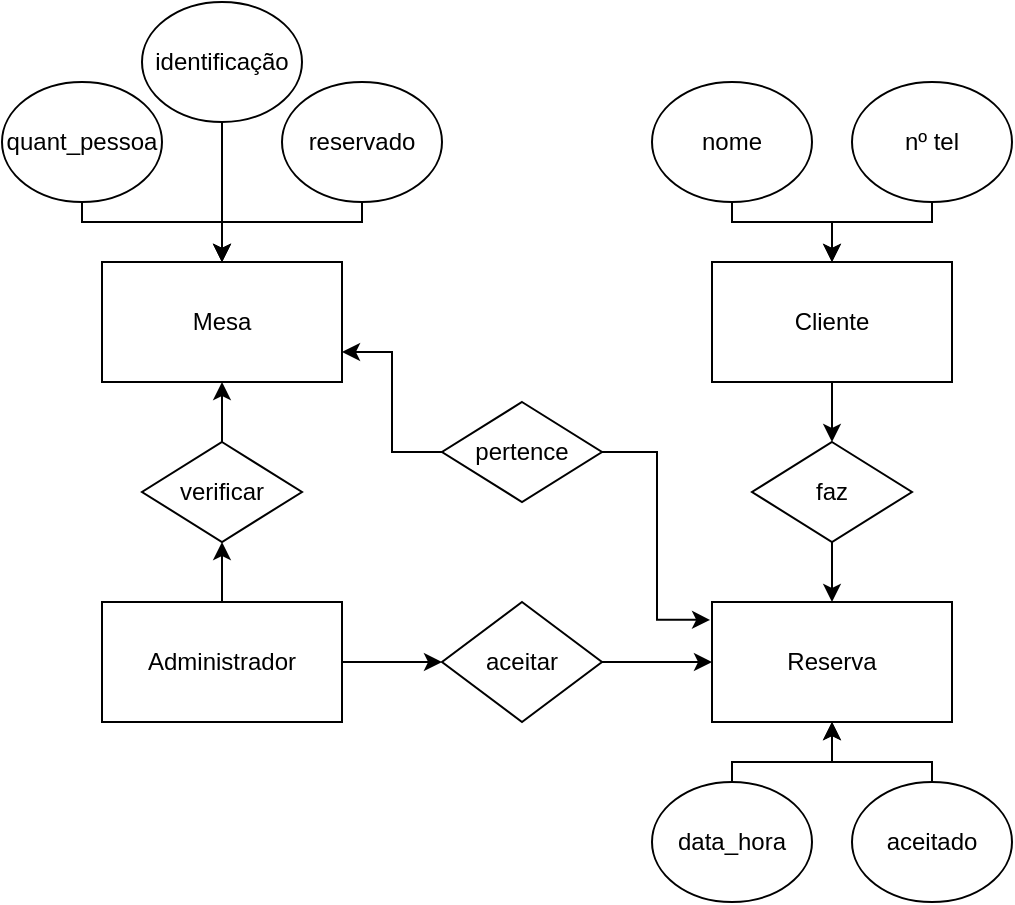 <mxfile version="24.4.13" type="device">
  <diagram name="Page-1" id="r9-HM__5Ni34Kxt1TRO8">
    <mxGraphModel dx="669" dy="608" grid="1" gridSize="10" guides="1" tooltips="1" connect="1" arrows="1" fold="1" page="1" pageScale="1" pageWidth="850" pageHeight="1100" math="0" shadow="0">
      <root>
        <mxCell id="0" />
        <mxCell id="1" parent="0" />
        <mxCell id="9IBz4StUfpka1d_MEgDK-1" value="&lt;div&gt;Mesa&lt;/div&gt;" style="rounded=0;whiteSpace=wrap;html=1;" vertex="1" parent="1">
          <mxGeometry x="100" y="390" width="120" height="60" as="geometry" />
        </mxCell>
        <mxCell id="9IBz4StUfpka1d_MEgDK-7" style="edgeStyle=orthogonalEdgeStyle;rounded=0;orthogonalLoop=1;jettySize=auto;html=1;exitX=0.5;exitY=1;exitDx=0;exitDy=0;" edge="1" parent="1" source="9IBz4StUfpka1d_MEgDK-2">
          <mxGeometry relative="1" as="geometry">
            <mxPoint x="160" y="390" as="targetPoint" />
            <Array as="points">
              <mxPoint x="230" y="370" />
              <mxPoint x="160" y="370" />
            </Array>
          </mxGeometry>
        </mxCell>
        <mxCell id="9IBz4StUfpka1d_MEgDK-2" value="reservado" style="ellipse;whiteSpace=wrap;html=1;" vertex="1" parent="1">
          <mxGeometry x="190" y="300" width="80" height="60" as="geometry" />
        </mxCell>
        <mxCell id="9IBz4StUfpka1d_MEgDK-6" style="edgeStyle=orthogonalEdgeStyle;rounded=0;orthogonalLoop=1;jettySize=auto;html=1;exitX=0.5;exitY=1;exitDx=0;exitDy=0;entryX=0.5;entryY=0;entryDx=0;entryDy=0;" edge="1" parent="1" source="9IBz4StUfpka1d_MEgDK-4" target="9IBz4StUfpka1d_MEgDK-1">
          <mxGeometry relative="1" as="geometry">
            <Array as="points">
              <mxPoint x="90" y="370" />
              <mxPoint x="160" y="370" />
            </Array>
          </mxGeometry>
        </mxCell>
        <mxCell id="9IBz4StUfpka1d_MEgDK-4" value="quant_pessoa" style="ellipse;whiteSpace=wrap;html=1;" vertex="1" parent="1">
          <mxGeometry x="50" y="300" width="80" height="60" as="geometry" />
        </mxCell>
        <mxCell id="9IBz4StUfpka1d_MEgDK-44" style="edgeStyle=orthogonalEdgeStyle;rounded=0;orthogonalLoop=1;jettySize=auto;html=1;entryX=0.5;entryY=0;entryDx=0;entryDy=0;" edge="1" parent="1" source="9IBz4StUfpka1d_MEgDK-10" target="9IBz4StUfpka1d_MEgDK-43">
          <mxGeometry relative="1" as="geometry" />
        </mxCell>
        <mxCell id="9IBz4StUfpka1d_MEgDK-10" value="Cliente" style="rounded=0;whiteSpace=wrap;html=1;" vertex="1" parent="1">
          <mxGeometry x="405" y="390" width="120" height="60" as="geometry" />
        </mxCell>
        <mxCell id="9IBz4StUfpka1d_MEgDK-13" style="edgeStyle=orthogonalEdgeStyle;rounded=0;orthogonalLoop=1;jettySize=auto;html=1;entryX=0.5;entryY=0;entryDx=0;entryDy=0;" edge="1" parent="1" source="9IBz4StUfpka1d_MEgDK-11" target="9IBz4StUfpka1d_MEgDK-10">
          <mxGeometry relative="1" as="geometry">
            <Array as="points">
              <mxPoint x="415" y="370" />
              <mxPoint x="465" y="370" />
            </Array>
          </mxGeometry>
        </mxCell>
        <mxCell id="9IBz4StUfpka1d_MEgDK-11" value="nome" style="ellipse;whiteSpace=wrap;html=1;" vertex="1" parent="1">
          <mxGeometry x="375" y="300" width="80" height="60" as="geometry" />
        </mxCell>
        <mxCell id="9IBz4StUfpka1d_MEgDK-25" style="edgeStyle=orthogonalEdgeStyle;rounded=0;orthogonalLoop=1;jettySize=auto;html=1;entryX=0.5;entryY=0;entryDx=0;entryDy=0;" edge="1" parent="1" source="9IBz4StUfpka1d_MEgDK-12" target="9IBz4StUfpka1d_MEgDK-10">
          <mxGeometry relative="1" as="geometry">
            <Array as="points">
              <mxPoint x="515" y="370" />
              <mxPoint x="465" y="370" />
            </Array>
          </mxGeometry>
        </mxCell>
        <mxCell id="9IBz4StUfpka1d_MEgDK-12" value="nº tel" style="ellipse;whiteSpace=wrap;html=1;" vertex="1" parent="1">
          <mxGeometry x="475" y="300" width="80" height="60" as="geometry" />
        </mxCell>
        <mxCell id="9IBz4StUfpka1d_MEgDK-16" style="edgeStyle=orthogonalEdgeStyle;rounded=0;orthogonalLoop=1;jettySize=auto;html=1;" edge="1" parent="1" source="9IBz4StUfpka1d_MEgDK-15">
          <mxGeometry relative="1" as="geometry">
            <mxPoint x="160" y="390" as="targetPoint" />
          </mxGeometry>
        </mxCell>
        <mxCell id="9IBz4StUfpka1d_MEgDK-15" value="identificação" style="ellipse;whiteSpace=wrap;html=1;" vertex="1" parent="1">
          <mxGeometry x="120" y="260" width="80" height="60" as="geometry" />
        </mxCell>
        <mxCell id="9IBz4StUfpka1d_MEgDK-17" value="Reserva" style="rounded=0;whiteSpace=wrap;html=1;" vertex="1" parent="1">
          <mxGeometry x="405" y="560" width="120" height="60" as="geometry" />
        </mxCell>
        <mxCell id="9IBz4StUfpka1d_MEgDK-47" style="edgeStyle=orthogonalEdgeStyle;rounded=0;orthogonalLoop=1;jettySize=auto;html=1;" edge="1" parent="1" source="9IBz4StUfpka1d_MEgDK-18" target="9IBz4StUfpka1d_MEgDK-17">
          <mxGeometry relative="1" as="geometry">
            <Array as="points">
              <mxPoint x="415" y="640" />
              <mxPoint x="465" y="640" />
            </Array>
          </mxGeometry>
        </mxCell>
        <mxCell id="9IBz4StUfpka1d_MEgDK-18" value="data_hora" style="ellipse;whiteSpace=wrap;html=1;" vertex="1" parent="1">
          <mxGeometry x="375" y="650" width="80" height="60" as="geometry" />
        </mxCell>
        <mxCell id="9IBz4StUfpka1d_MEgDK-21" style="edgeStyle=orthogonalEdgeStyle;rounded=0;orthogonalLoop=1;jettySize=auto;html=1;entryX=0.5;entryY=1;entryDx=0;entryDy=0;" edge="1" parent="1" source="9IBz4StUfpka1d_MEgDK-19" target="9IBz4StUfpka1d_MEgDK-17">
          <mxGeometry relative="1" as="geometry">
            <Array as="points">
              <mxPoint x="515" y="640" />
              <mxPoint x="465" y="640" />
            </Array>
          </mxGeometry>
        </mxCell>
        <mxCell id="9IBz4StUfpka1d_MEgDK-19" value="aceitado" style="ellipse;whiteSpace=wrap;html=1;" vertex="1" parent="1">
          <mxGeometry x="475" y="650" width="80" height="60" as="geometry" />
        </mxCell>
        <mxCell id="9IBz4StUfpka1d_MEgDK-36" style="edgeStyle=orthogonalEdgeStyle;rounded=0;orthogonalLoop=1;jettySize=auto;html=1;entryX=0;entryY=0.5;entryDx=0;entryDy=0;" edge="1" parent="1" source="9IBz4StUfpka1d_MEgDK-32" target="9IBz4StUfpka1d_MEgDK-35">
          <mxGeometry relative="1" as="geometry" />
        </mxCell>
        <mxCell id="9IBz4StUfpka1d_MEgDK-41" style="edgeStyle=orthogonalEdgeStyle;rounded=0;orthogonalLoop=1;jettySize=auto;html=1;entryX=0.5;entryY=1;entryDx=0;entryDy=0;" edge="1" parent="1" source="9IBz4StUfpka1d_MEgDK-32" target="9IBz4StUfpka1d_MEgDK-38">
          <mxGeometry relative="1" as="geometry" />
        </mxCell>
        <mxCell id="9IBz4StUfpka1d_MEgDK-32" value="Administrador" style="rounded=0;whiteSpace=wrap;html=1;" vertex="1" parent="1">
          <mxGeometry x="100" y="560" width="120" height="60" as="geometry" />
        </mxCell>
        <mxCell id="9IBz4StUfpka1d_MEgDK-37" style="edgeStyle=orthogonalEdgeStyle;rounded=0;orthogonalLoop=1;jettySize=auto;html=1;entryX=0;entryY=0.5;entryDx=0;entryDy=0;" edge="1" parent="1" source="9IBz4StUfpka1d_MEgDK-35" target="9IBz4StUfpka1d_MEgDK-17">
          <mxGeometry relative="1" as="geometry" />
        </mxCell>
        <mxCell id="9IBz4StUfpka1d_MEgDK-35" value="aceitar" style="rhombus;whiteSpace=wrap;html=1;" vertex="1" parent="1">
          <mxGeometry x="270" y="560" width="80" height="60" as="geometry" />
        </mxCell>
        <mxCell id="9IBz4StUfpka1d_MEgDK-42" style="edgeStyle=orthogonalEdgeStyle;rounded=0;orthogonalLoop=1;jettySize=auto;html=1;entryX=0.5;entryY=1;entryDx=0;entryDy=0;" edge="1" parent="1" source="9IBz4StUfpka1d_MEgDK-38" target="9IBz4StUfpka1d_MEgDK-1">
          <mxGeometry relative="1" as="geometry" />
        </mxCell>
        <mxCell id="9IBz4StUfpka1d_MEgDK-38" value="verificar" style="rhombus;whiteSpace=wrap;html=1;" vertex="1" parent="1">
          <mxGeometry x="120" y="480" width="80" height="50" as="geometry" />
        </mxCell>
        <mxCell id="9IBz4StUfpka1d_MEgDK-45" style="edgeStyle=orthogonalEdgeStyle;rounded=0;orthogonalLoop=1;jettySize=auto;html=1;entryX=0.5;entryY=0;entryDx=0;entryDy=0;" edge="1" parent="1" source="9IBz4StUfpka1d_MEgDK-43" target="9IBz4StUfpka1d_MEgDK-17">
          <mxGeometry relative="1" as="geometry" />
        </mxCell>
        <mxCell id="9IBz4StUfpka1d_MEgDK-43" value="faz" style="rhombus;whiteSpace=wrap;html=1;" vertex="1" parent="1">
          <mxGeometry x="425" y="480" width="80" height="50" as="geometry" />
        </mxCell>
        <mxCell id="9IBz4StUfpka1d_MEgDK-51" style="edgeStyle=orthogonalEdgeStyle;rounded=0;orthogonalLoop=1;jettySize=auto;html=1;entryX=-0.008;entryY=0.149;entryDx=0;entryDy=0;entryPerimeter=0;" edge="1" parent="1" source="9IBz4StUfpka1d_MEgDK-48" target="9IBz4StUfpka1d_MEgDK-17">
          <mxGeometry relative="1" as="geometry" />
        </mxCell>
        <mxCell id="9IBz4StUfpka1d_MEgDK-52" style="edgeStyle=orthogonalEdgeStyle;rounded=0;orthogonalLoop=1;jettySize=auto;html=1;entryX=1;entryY=0.75;entryDx=0;entryDy=0;" edge="1" parent="1" source="9IBz4StUfpka1d_MEgDK-48" target="9IBz4StUfpka1d_MEgDK-1">
          <mxGeometry relative="1" as="geometry" />
        </mxCell>
        <mxCell id="9IBz4StUfpka1d_MEgDK-48" value="pertence" style="rhombus;whiteSpace=wrap;html=1;" vertex="1" parent="1">
          <mxGeometry x="270" y="460" width="80" height="50" as="geometry" />
        </mxCell>
      </root>
    </mxGraphModel>
  </diagram>
</mxfile>
